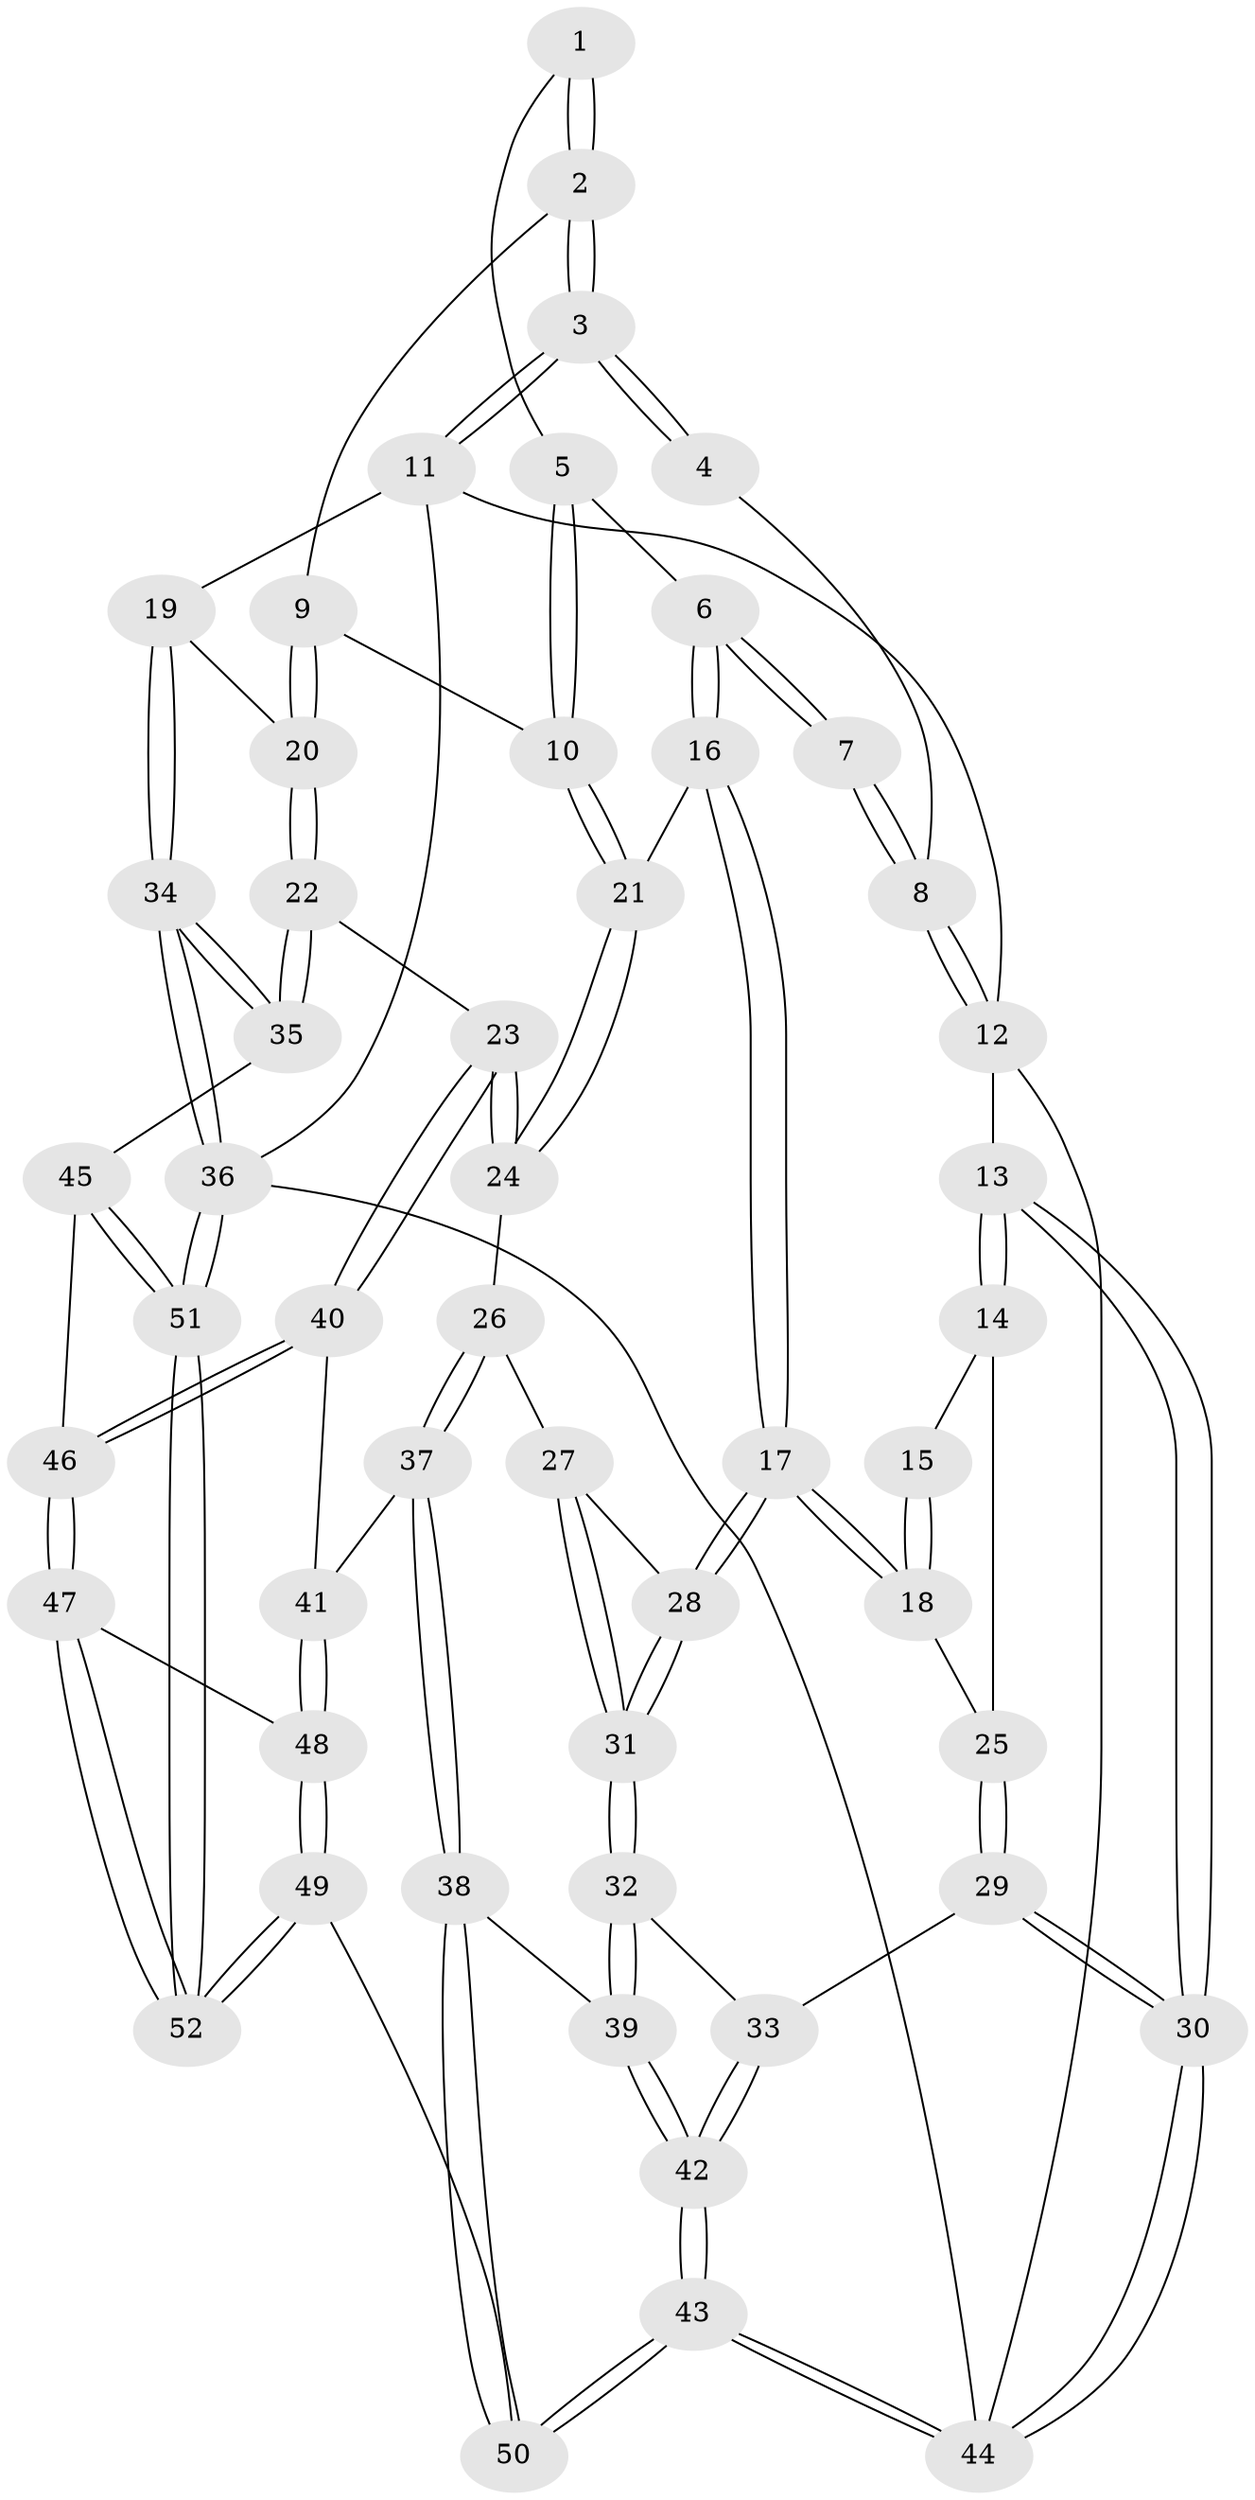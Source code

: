 // Generated by graph-tools (version 1.1) at 2025/16/03/09/25 04:16:53]
// undirected, 52 vertices, 127 edges
graph export_dot {
graph [start="1"]
  node [color=gray90,style=filled];
  1 [pos="+0.5510461721344585+0"];
  2 [pos="+0.6761439381139317+0.10521141888804604"];
  3 [pos="+1+0"];
  4 [pos="+0.5467522148101842+0"];
  5 [pos="+0.5443151705634185+0"];
  6 [pos="+0.3772664427586952+0.2091646875836957"];
  7 [pos="+0.27859359410423995+0.10813183694444109"];
  8 [pos="+0.26672783621273455+0"];
  9 [pos="+0.6304842292020542+0.21835143264220894"];
  10 [pos="+0.5675088677291386+0.22501297081977878"];
  11 [pos="+1+0"];
  12 [pos="+0+0"];
  13 [pos="+0+0.17501120266007766"];
  14 [pos="+0+0.21819203787614938"];
  15 [pos="+0.16567188690733015+0.16384164402483337"];
  16 [pos="+0.4322263263626592+0.281393753560819"];
  17 [pos="+0.2484201290991047+0.4083043675610489"];
  18 [pos="+0.20455075342819043+0.4022350323172958"];
  19 [pos="+1+0.25402299261621014"];
  20 [pos="+0.9297228957057152+0.3481828269277038"];
  21 [pos="+0.43921259536600066+0.28387850042468676"];
  22 [pos="+0.7832637062509468+0.5603164835076279"];
  23 [pos="+0.6928565664430216+0.5814862313093331"];
  24 [pos="+0.5225132652234539+0.5111440901110492"];
  25 [pos="+0.15324696690380604+0.4041734329173033"];
  26 [pos="+0.4539991866544828+0.5703388346258845"];
  27 [pos="+0.41802980699413755+0.5744974548865852"];
  28 [pos="+0.25569838650370097+0.4636583848992584"];
  29 [pos="+0.022192926464796134+0.5600795090018152"];
  30 [pos="+0+0.5295852728335102"];
  31 [pos="+0.22146885353839907+0.6532346312403097"];
  32 [pos="+0.20813627984550234+0.6694142823910091"];
  33 [pos="+0.04594174996111102+0.5796721087587791"];
  34 [pos="+1+1"];
  35 [pos="+0.8952257178366264+0.7505428739786147"];
  36 [pos="+1+1"];
  37 [pos="+0.4337774443223481+0.761827972294094"];
  38 [pos="+0.3331056717838692+0.8324856134634063"];
  39 [pos="+0.2101518081600876+0.6814556296121357"];
  40 [pos="+0.6387857585434804+0.7079841939402649"];
  41 [pos="+0.5181180179067989+0.7727895758181379"];
  42 [pos="+0.0162109050217967+0.8775752874520368"];
  43 [pos="+0+1"];
  44 [pos="+0+1"];
  45 [pos="+0.8066992129108752+0.8105391408997639"];
  46 [pos="+0.6766444633377575+0.8555355435005441"];
  47 [pos="+0.6617743082061653+0.9042530897706678"];
  48 [pos="+0.5382403016184328+0.8275735740297715"];
  49 [pos="+0.4370828575769694+1"];
  50 [pos="+0.31649852140057283+1"];
  51 [pos="+0.7081063875180237+1"];
  52 [pos="+0.6614843362744249+1"];
  1 -- 2;
  1 -- 2;
  1 -- 5;
  2 -- 3;
  2 -- 3;
  2 -- 9;
  3 -- 4;
  3 -- 4;
  3 -- 11;
  3 -- 11;
  4 -- 8;
  5 -- 6;
  5 -- 10;
  5 -- 10;
  6 -- 7;
  6 -- 7;
  6 -- 16;
  6 -- 16;
  7 -- 8;
  7 -- 8;
  8 -- 12;
  8 -- 12;
  9 -- 10;
  9 -- 20;
  9 -- 20;
  10 -- 21;
  10 -- 21;
  11 -- 12;
  11 -- 19;
  11 -- 36;
  12 -- 13;
  12 -- 44;
  13 -- 14;
  13 -- 14;
  13 -- 30;
  13 -- 30;
  14 -- 15;
  14 -- 25;
  15 -- 18;
  15 -- 18;
  16 -- 17;
  16 -- 17;
  16 -- 21;
  17 -- 18;
  17 -- 18;
  17 -- 28;
  17 -- 28;
  18 -- 25;
  19 -- 20;
  19 -- 34;
  19 -- 34;
  20 -- 22;
  20 -- 22;
  21 -- 24;
  21 -- 24;
  22 -- 23;
  22 -- 35;
  22 -- 35;
  23 -- 24;
  23 -- 24;
  23 -- 40;
  23 -- 40;
  24 -- 26;
  25 -- 29;
  25 -- 29;
  26 -- 27;
  26 -- 37;
  26 -- 37;
  27 -- 28;
  27 -- 31;
  27 -- 31;
  28 -- 31;
  28 -- 31;
  29 -- 30;
  29 -- 30;
  29 -- 33;
  30 -- 44;
  30 -- 44;
  31 -- 32;
  31 -- 32;
  32 -- 33;
  32 -- 39;
  32 -- 39;
  33 -- 42;
  33 -- 42;
  34 -- 35;
  34 -- 35;
  34 -- 36;
  34 -- 36;
  35 -- 45;
  36 -- 51;
  36 -- 51;
  36 -- 44;
  37 -- 38;
  37 -- 38;
  37 -- 41;
  38 -- 39;
  38 -- 50;
  38 -- 50;
  39 -- 42;
  39 -- 42;
  40 -- 41;
  40 -- 46;
  40 -- 46;
  41 -- 48;
  41 -- 48;
  42 -- 43;
  42 -- 43;
  43 -- 44;
  43 -- 44;
  43 -- 50;
  43 -- 50;
  45 -- 46;
  45 -- 51;
  45 -- 51;
  46 -- 47;
  46 -- 47;
  47 -- 48;
  47 -- 52;
  47 -- 52;
  48 -- 49;
  48 -- 49;
  49 -- 50;
  49 -- 52;
  49 -- 52;
  51 -- 52;
  51 -- 52;
}

